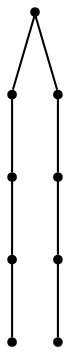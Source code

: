 graph {
  node [shape=point,comment="{\"directed\":false,\"doi\":\"10.1007/3-540-45848-4_5\",\"figure\":\"2\"}"]

  v0 [pos="1836.4583333333335,1464.6389007568362"]
  v1 [pos="1854.7083536783855,1346.6389973958337"]
  v2 [pos="1800.2082824707031,1573.8889058430996"]
  v3 [pos="1736.4583333333337,1673.8889058430996"]
  v4 [pos="1663.7083689371746,1755.6388854980473"]
  v5 [pos="1591.0832722981772,1673.8889058430996"]
  v6 [pos="1527.4583180745444,1573.8889058430996"]
  v7 [pos="1491.0832722981772,1464.6389007568364"]
  v8 [pos="1472.9583740234375,1346.6389973958337"]

  v7 -- v8 [id="-2",pos="1491.0832722981772,1464.6389007568364 1472.9583740234375,1346.6389973958337 1472.9583740234375,1346.6389973958337 1472.9583740234375,1346.6389973958337"]
  v6 -- v7 [id="-4",pos="1527.4583180745444,1573.8889058430996 1491.0832722981772,1464.6389007568364 1491.0832722981772,1464.6389007568364 1491.0832722981772,1464.6389007568364"]
  v5 -- v6 [id="-7",pos="1591.0832722981772,1673.8889058430996 1527.4583180745444,1573.8889058430996 1527.4583180745444,1573.8889058430996 1527.4583180745444,1573.8889058430996"]
  v4 -- v3 [id="-9",pos="1663.7083689371746,1755.6388854980473 1736.4583333333337,1673.8889058430996 1736.4583333333337,1673.8889058430996 1736.4583333333337,1673.8889058430996"]
  v4 -- v5 [id="-10",pos="1663.7083689371746,1755.6388854980473 1591.0832722981772,1673.8889058430996 1591.0832722981772,1673.8889058430996 1591.0832722981772,1673.8889058430996"]
  v3 -- v2 [id="-12",pos="1736.4583333333337,1673.8889058430996 1800.2082824707031,1573.8889058430996 1800.2082824707031,1573.8889058430996 1800.2082824707031,1573.8889058430996"]
  v2 -- v0 [id="-14",pos="1800.2082824707031,1573.8889058430996 1836.4583333333335,1464.6389007568362 1836.4583333333335,1464.6389007568362 1836.4583333333335,1464.6389007568362"]
  v0 -- v1 [id="-15",pos="1836.4583333333335,1464.6389007568362 1854.7083536783855,1346.6389973958337 1854.7083536783855,1346.6389973958337 1854.7083536783855,1346.6389973958337"]
}